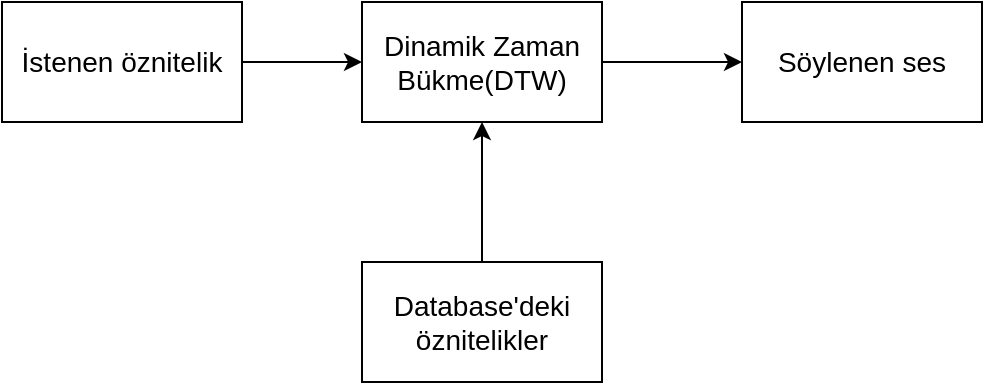<mxfile>
    <diagram id="S7qcN0G3c2DaG2_4hmXU" name="Page-3">
        <mxGraphModel dx="1114" dy="536" grid="1" gridSize="10" guides="1" tooltips="1" connect="1" arrows="1" fold="1" page="1" pageScale="1" pageWidth="850" pageHeight="1100" math="0" shadow="0">
            <root>
                <mxCell id="xrGv2aCNDoXnb4E7L6BZ-0"/>
                <mxCell id="xrGv2aCNDoXnb4E7L6BZ-1" parent="xrGv2aCNDoXnb4E7L6BZ-0"/>
                <mxCell id="xrGv2aCNDoXnb4E7L6BZ-4" value="" style="edgeStyle=none;html=1;fontSize=14;" edge="1" parent="xrGv2aCNDoXnb4E7L6BZ-1" source="xrGv2aCNDoXnb4E7L6BZ-2" target="xrGv2aCNDoXnb4E7L6BZ-3">
                    <mxGeometry relative="1" as="geometry"/>
                </mxCell>
                <mxCell id="xrGv2aCNDoXnb4E7L6BZ-2" value="İstenen öznitelik" style="rounded=0;whiteSpace=wrap;html=1;fontSize=14;fillColor=none;" vertex="1" parent="xrGv2aCNDoXnb4E7L6BZ-1">
                    <mxGeometry x="60" y="210" width="120" height="60" as="geometry"/>
                </mxCell>
                <mxCell id="xrGv2aCNDoXnb4E7L6BZ-8" value="" style="edgeStyle=none;html=1;fontSize=14;" edge="1" parent="xrGv2aCNDoXnb4E7L6BZ-1" source="xrGv2aCNDoXnb4E7L6BZ-3" target="xrGv2aCNDoXnb4E7L6BZ-7">
                    <mxGeometry relative="1" as="geometry"/>
                </mxCell>
                <mxCell id="xrGv2aCNDoXnb4E7L6BZ-3" value="Dinamik Zaman Bükme(DTW)" style="rounded=0;whiteSpace=wrap;html=1;fontSize=14;fillColor=none;" vertex="1" parent="xrGv2aCNDoXnb4E7L6BZ-1">
                    <mxGeometry x="240" y="210" width="120" height="60" as="geometry"/>
                </mxCell>
                <mxCell id="xrGv2aCNDoXnb4E7L6BZ-6" value="" style="edgeStyle=none;html=1;fontSize=14;" edge="1" parent="xrGv2aCNDoXnb4E7L6BZ-1" source="xrGv2aCNDoXnb4E7L6BZ-5" target="xrGv2aCNDoXnb4E7L6BZ-3">
                    <mxGeometry relative="1" as="geometry"/>
                </mxCell>
                <mxCell id="xrGv2aCNDoXnb4E7L6BZ-5" value="Database'deki öznitelikler" style="rounded=0;whiteSpace=wrap;html=1;fontSize=14;fillColor=none;" vertex="1" parent="xrGv2aCNDoXnb4E7L6BZ-1">
                    <mxGeometry x="240" y="340" width="120" height="60" as="geometry"/>
                </mxCell>
                <mxCell id="xrGv2aCNDoXnb4E7L6BZ-7" value="Söylenen ses" style="rounded=0;whiteSpace=wrap;html=1;fontSize=14;fillColor=none;" vertex="1" parent="xrGv2aCNDoXnb4E7L6BZ-1">
                    <mxGeometry x="430" y="210" width="120" height="60" as="geometry"/>
                </mxCell>
            </root>
        </mxGraphModel>
    </diagram>
    <diagram id="1Xgb2T_40Xff0Hn03tMb" name="Page-1">
        <mxGraphModel dx="1114" dy="536" grid="1" gridSize="10" guides="1" tooltips="1" connect="1" arrows="1" fold="1" page="1" pageScale="1" pageWidth="850" pageHeight="1100" math="0" shadow="0">
            <root>
                <mxCell id="0"/>
                <mxCell id="1" parent="0"/>
                <mxCell id="5" value="" style="edgeStyle=none;html=1;fontSize=14;fontStyle=1" parent="1" source="2" target="3" edge="1">
                    <mxGeometry relative="1" as="geometry"/>
                </mxCell>
                <mxCell id="2" value="Ayırma filtresi&lt;br style=&quot;font-size: 14px;&quot;&gt;(splitter)" style="rounded=0;whiteSpace=wrap;html=1;fillColor=none;fontSize=14;fontStyle=1" parent="1" vertex="1">
                    <mxGeometry x="260" y="210" width="120" height="60" as="geometry"/>
                </mxCell>
                <mxCell id="11" value="" style="edgeStyle=none;html=1;fontSize=14;fontStyle=1" edge="1" parent="1" source="3" target="10">
                    <mxGeometry relative="1" as="geometry"/>
                </mxCell>
                <mxCell id="3" value="Ortanca filtresi&lt;br&gt;(median filter)" style="rounded=0;whiteSpace=wrap;html=1;fillColor=none;fontSize=14;fontStyle=1" parent="1" vertex="1">
                    <mxGeometry x="430" y="210" width="120" height="60" as="geometry"/>
                </mxCell>
                <mxCell id="8" value="" style="curved=1;endArrow=classic;html=1;entryX=0;entryY=0.5;entryDx=0;entryDy=0;" parent="1" target="2" edge="1">
                    <mxGeometry width="50" height="50" relative="1" as="geometry">
                        <mxPoint x="80" y="240" as="sourcePoint"/>
                        <mxPoint x="220" y="210" as="targetPoint"/>
                        <Array as="points">
                            <mxPoint x="90" y="210"/>
                            <mxPoint x="90" y="260"/>
                            <mxPoint x="100" y="190"/>
                            <mxPoint x="110" y="280"/>
                            <mxPoint x="120" y="210"/>
                            <mxPoint x="130" y="260"/>
                            <mxPoint x="140" y="270"/>
                            <mxPoint x="160" y="220"/>
                            <mxPoint x="180" y="260"/>
                        </Array>
                    </mxGeometry>
                </mxCell>
                <mxCell id="9" value="Ses sinyali" style="text;html=1;strokeColor=none;fillColor=none;align=center;verticalAlign=middle;whiteSpace=wrap;rounded=0;fontStyle=1" parent="1" vertex="1">
                    <mxGeometry x="90" y="180" width="60" height="30" as="geometry"/>
                </mxCell>
                <mxCell id="13" value="" style="edgeStyle=none;html=1;fontSize=14;fontStyle=1" edge="1" parent="1" source="10" target="12">
                    <mxGeometry relative="1" as="geometry"/>
                </mxCell>
                <mxCell id="10" value="Ön vurgulama&lt;br&gt;(pre emphasis)" style="whiteSpace=wrap;html=1;rounded=0;fillColor=none;fontSize=14;fontStyle=1" vertex="1" parent="1">
                    <mxGeometry x="590" y="210" width="120" height="60" as="geometry"/>
                </mxCell>
                <mxCell id="15" value="" style="edgeStyle=none;html=1;fontSize=14;fontStyle=1" edge="1" parent="1" source="12" target="14">
                    <mxGeometry relative="1" as="geometry"/>
                </mxCell>
                <mxCell id="12" value="Çerçeveleme&lt;br&gt;(framing)" style="whiteSpace=wrap;html=1;rounded=0;fillColor=none;fontSize=14;fontStyle=1" vertex="1" parent="1">
                    <mxGeometry x="771" y="210" width="120" height="60" as="geometry"/>
                </mxCell>
                <mxCell id="24" style="edgeStyle=none;html=1;entryX=0.5;entryY=0;entryDx=0;entryDy=0;fontSize=14;fontStyle=1" edge="1" parent="1" source="14" target="16">
                    <mxGeometry relative="1" as="geometry"/>
                </mxCell>
                <mxCell id="14" value="Pencereleme&lt;br&gt;(windowing)" style="whiteSpace=wrap;html=1;rounded=0;fillColor=none;fontSize=14;fontStyle=1" vertex="1" parent="1">
                    <mxGeometry x="920" y="210" width="120" height="60" as="geometry"/>
                </mxCell>
                <mxCell id="19" value="" style="edgeStyle=none;html=1;fontSize=14;fontStyle=1" edge="1" parent="1" source="16" target="18">
                    <mxGeometry relative="1" as="geometry"/>
                </mxCell>
                <mxCell id="16" value="Ayrık Fourier Dönüşümü&lt;br&gt;(DFT)" style="whiteSpace=wrap;html=1;rounded=0;fillColor=none;fontSize=14;fontStyle=1" vertex="1" parent="1">
                    <mxGeometry x="920" y="340" width="120" height="60" as="geometry"/>
                </mxCell>
                <mxCell id="21" value="" style="edgeStyle=none;html=1;fontSize=14;fontStyle=1" edge="1" parent="1" source="18" target="20">
                    <mxGeometry relative="1" as="geometry"/>
                </mxCell>
                <mxCell id="18" value="Süzgeç dizileri&lt;br&gt;(Filter Bank)" style="whiteSpace=wrap;html=1;rounded=0;fillColor=none;fontSize=14;fontStyle=1" vertex="1" parent="1">
                    <mxGeometry x="771" y="340" width="120" height="60" as="geometry"/>
                </mxCell>
                <mxCell id="23" value="" style="edgeStyle=none;html=1;fontSize=14;fontStyle=1" edge="1" parent="1" source="20" target="22">
                    <mxGeometry relative="1" as="geometry"/>
                </mxCell>
                <mxCell id="20" value="Ayrık kosinüs dönüşümü&lt;br&gt;(DCT)" style="whiteSpace=wrap;html=1;rounded=0;fillColor=none;fontSize=14;fontStyle=1" vertex="1" parent="1">
                    <mxGeometry x="591" y="340" width="120" height="60" as="geometry"/>
                </mxCell>
                <mxCell id="27" value="" style="edgeStyle=none;html=1;fontSize=14;fontStyle=1" edge="1" parent="1" source="22" target="26">
                    <mxGeometry relative="1" as="geometry"/>
                </mxCell>
                <mxCell id="22" value="Sinüsoidal yükseltici&lt;br&gt;(Lifting)" style="whiteSpace=wrap;html=1;rounded=0;fillColor=none;fontSize=14;fontStyle=1" vertex="1" parent="1">
                    <mxGeometry x="431" y="340" width="120" height="60" as="geometry"/>
                </mxCell>
                <mxCell id="26" value="MFCC Katsayıları" style="whiteSpace=wrap;html=1;rounded=0;fillColor=none;fontSize=14;fontStyle=1" vertex="1" parent="1">
                    <mxGeometry x="260" y="340" width="120" height="60" as="geometry"/>
                </mxCell>
            </root>
        </mxGraphModel>
    </diagram>
    <diagram id="WzhCbLutiCFzCsoijqzT" name="Ayırma Filtresi">
        <mxGraphModel dx="2198" dy="670" grid="0" gridSize="10" guides="1" tooltips="1" connect="1" arrows="1" fold="1" page="0" pageScale="1" pageWidth="850" pageHeight="1100" math="0" shadow="0">
            <root>
                <mxCell id="sADMjP2y48iHkRB2zlZz-0"/>
                <mxCell id="sADMjP2y48iHkRB2zlZz-1" parent="sADMjP2y48iHkRB2zlZz-0"/>
                <mxCell id="sADMjP2y48iHkRB2zlZz-28" value="E" style="edgeStyle=none;html=1;" parent="sADMjP2y48iHkRB2zlZz-1" source="sADMjP2y48iHkRB2zlZz-2" target="sADMjP2y48iHkRB2zlZz-27" edge="1">
                    <mxGeometry relative="1" as="geometry"/>
                </mxCell>
                <mxCell id="lNQmSSE8TzZGQDu_Qzg7-15" value="H" style="edgeStyle=none;html=1;" edge="1" parent="sADMjP2y48iHkRB2zlZz-1" source="sADMjP2y48iHkRB2zlZz-2" target="lNQmSSE8TzZGQDu_Qzg7-14">
                    <mxGeometry relative="1" as="geometry"/>
                </mxCell>
                <mxCell id="sADMjP2y48iHkRB2zlZz-2" value="|signal[i]|&amp;gt;th" style="rhombus;whiteSpace=wrap;html=1;fillColor=default;" parent="sADMjP2y48iHkRB2zlZz-1" vertex="1">
                    <mxGeometry x="280" y="200" width="120" height="110" as="geometry"/>
                </mxCell>
                <mxCell id="sADMjP2y48iHkRB2zlZz-13" style="edgeStyle=none;html=1;entryX=0.5;entryY=0;entryDx=0;entryDy=0;" parent="sADMjP2y48iHkRB2zlZz-1" source="sADMjP2y48iHkRB2zlZz-8" target="sADMjP2y48iHkRB2zlZz-2" edge="1">
                    <mxGeometry relative="1" as="geometry">
                        <Array as="points">
                            <mxPoint x="340" y="130"/>
                        </Array>
                    </mxGeometry>
                </mxCell>
                <mxCell id="sADMjP2y48iHkRB2zlZz-8" value="i=i+1" style="whiteSpace=wrap;html=1;" parent="sADMjP2y48iHkRB2zlZz-1" vertex="1">
                    <mxGeometry x="315" y="100" width="50" height="60" as="geometry"/>
                </mxCell>
                <mxCell id="lNQmSSE8TzZGQDu_Qzg7-33" value="" style="edgeStyle=none;html=1;" edge="1" parent="sADMjP2y48iHkRB2zlZz-1" source="sADMjP2y48iHkRB2zlZz-11" target="lNQmSSE8TzZGQDu_Qzg7-32">
                    <mxGeometry relative="1" as="geometry"/>
                </mxCell>
                <mxCell id="sADMjP2y48iHkRB2zlZz-11" value="th&lt;br&gt;signals&lt;br&gt;out = []&lt;br&gt;kelime=False&lt;br&gt;n_samples = []&lt;br&gt;k=0" style="shape=parallelogram;perimeter=parallelogramPerimeter;whiteSpace=wrap;html=1;fixedSize=1;fillColor=default;" parent="sADMjP2y48iHkRB2zlZz-1" vertex="1">
                    <mxGeometry x="-540" y="207.5" width="120" height="95" as="geometry"/>
                </mxCell>
                <mxCell id="sADMjP2y48iHkRB2zlZz-17" value="H" style="edgeStyle=none;html=1;entryX=0.5;entryY=1;entryDx=0;entryDy=0;" parent="sADMjP2y48iHkRB2zlZz-1" source="sADMjP2y48iHkRB2zlZz-15" edge="1">
                    <mxGeometry relative="1" as="geometry">
                        <mxPoint x="825" y="160" as="targetPoint"/>
                    </mxGeometry>
                </mxCell>
                <mxCell id="lNQmSSE8TzZGQDu_Qzg7-37" value="" style="edgeStyle=none;html=1;" edge="1" parent="sADMjP2y48iHkRB2zlZz-1" source="sADMjP2y48iHkRB2zlZz-15" target="lNQmSSE8TzZGQDu_Qzg7-36">
                    <mxGeometry relative="1" as="geometry">
                        <Array as="points">
                            <mxPoint x="820" y="620"/>
                        </Array>
                    </mxGeometry>
                </mxCell>
                <mxCell id="sADMjP2y48iHkRB2zlZz-15" value="İ=sinyalin uzunluğu" style="rhombus;whiteSpace=wrap;html=1;fillColor=default;" parent="sADMjP2y48iHkRB2zlZz-1" vertex="1">
                    <mxGeometry x="765" y="200" width="120" height="110" as="geometry"/>
                </mxCell>
                <mxCell id="sADMjP2y48iHkRB2zlZz-30" style="edgeStyle=none;html=1;entryX=1;entryY=0.5;entryDx=0;entryDy=0;" parent="sADMjP2y48iHkRB2zlZz-1" source="sADMjP2y48iHkRB2zlZz-25" target="sADMjP2y48iHkRB2zlZz-8" edge="1">
                    <mxGeometry relative="1" as="geometry"/>
                </mxCell>
                <mxCell id="sADMjP2y48iHkRB2zlZz-25" value="n_samples ekle len(signal)" style="whiteSpace=wrap;html=1;" parent="sADMjP2y48iHkRB2zlZz-1" vertex="1">
                    <mxGeometry x="765" y="100" width="120" height="60" as="geometry"/>
                </mxCell>
                <mxCell id="lNQmSSE8TzZGQDu_Qzg7-4" value="" style="edgeStyle=none;html=1;" edge="1" parent="sADMjP2y48iHkRB2zlZz-1" source="sADMjP2y48iHkRB2zlZz-27" target="lNQmSSE8TzZGQDu_Qzg7-3">
                    <mxGeometry relative="1" as="geometry"/>
                </mxCell>
                <mxCell id="sADMjP2y48iHkRB2zlZz-27" value="out[j][i]=signal[i]" style="whiteSpace=wrap;html=1;" parent="sADMjP2y48iHkRB2zlZz-1" vertex="1">
                    <mxGeometry x="435" y="225" width="90" height="60" as="geometry"/>
                </mxCell>
                <mxCell id="lNQmSSE8TzZGQDu_Qzg7-5" style="edgeStyle=none;html=1;entryX=0;entryY=0.5;entryDx=0;entryDy=0;" edge="1" parent="sADMjP2y48iHkRB2zlZz-1" source="lNQmSSE8TzZGQDu_Qzg7-3" target="sADMjP2y48iHkRB2zlZz-15">
                    <mxGeometry relative="1" as="geometry"/>
                </mxCell>
                <mxCell id="lNQmSSE8TzZGQDu_Qzg7-3" value="kelime=True" style="whiteSpace=wrap;html=1;" vertex="1" parent="sADMjP2y48iHkRB2zlZz-1">
                    <mxGeometry x="590" y="225" width="120" height="60" as="geometry"/>
                </mxCell>
                <mxCell id="lNQmSSE8TzZGQDu_Qzg7-19" style="edgeStyle=none;html=1;entryX=0.75;entryY=1;entryDx=0;entryDy=0;" edge="1" parent="sADMjP2y48iHkRB2zlZz-1" source="lNQmSSE8TzZGQDu_Qzg7-14" target="lNQmSSE8TzZGQDu_Qzg7-25">
                    <mxGeometry relative="1" as="geometry">
                        <Array as="points">
                            <mxPoint x="230" y="405"/>
                        </Array>
                    </mxGeometry>
                </mxCell>
                <mxCell id="lNQmSSE8TzZGQDu_Qzg7-20" value="H" style="edgeLabel;html=1;align=center;verticalAlign=middle;resizable=0;points=[];" vertex="1" connectable="0" parent="lNQmSSE8TzZGQDu_Qzg7-19">
                    <mxGeometry x="-0.218" y="1" relative="1" as="geometry">
                        <mxPoint as="offset"/>
                    </mxGeometry>
                </mxCell>
                <mxCell id="lNQmSSE8TzZGQDu_Qzg7-23" value="E" style="edgeStyle=none;html=1;" edge="1" parent="sADMjP2y48iHkRB2zlZz-1" source="lNQmSSE8TzZGQDu_Qzg7-14" target="lNQmSSE8TzZGQDu_Qzg7-22">
                    <mxGeometry relative="1" as="geometry"/>
                </mxCell>
                <mxCell id="lNQmSSE8TzZGQDu_Qzg7-14" value="kelime" style="rhombus;whiteSpace=wrap;html=1;fillColor=default;" vertex="1" parent="sADMjP2y48iHkRB2zlZz-1">
                    <mxGeometry x="280" y="350" width="120" height="110" as="geometry"/>
                </mxCell>
                <mxCell id="lNQmSSE8TzZGQDu_Qzg7-24" style="edgeStyle=none;html=1;entryX=0.25;entryY=1;entryDx=0;entryDy=0;" edge="1" parent="sADMjP2y48iHkRB2zlZz-1" source="lNQmSSE8TzZGQDu_Qzg7-22" target="lNQmSSE8TzZGQDu_Qzg7-25">
                    <mxGeometry relative="1" as="geometry">
                        <Array as="points">
                            <mxPoint x="170" y="520"/>
                        </Array>
                    </mxGeometry>
                </mxCell>
                <mxCell id="lNQmSSE8TzZGQDu_Qzg7-22" value="j+=1&lt;br&gt;kelime=false" style="whiteSpace=wrap;html=1;" vertex="1" parent="sADMjP2y48iHkRB2zlZz-1">
                    <mxGeometry x="280" y="490" width="120" height="60" as="geometry"/>
                </mxCell>
                <mxCell id="lNQmSSE8TzZGQDu_Qzg7-27" value="" style="edgeStyle=none;html=1;" edge="1" parent="sADMjP2y48iHkRB2zlZz-1" source="lNQmSSE8TzZGQDu_Qzg7-25" target="sADMjP2y48iHkRB2zlZz-2">
                    <mxGeometry relative="1" as="geometry"/>
                </mxCell>
                <mxCell id="lNQmSSE8TzZGQDu_Qzg7-25" value="i=0" style="shape=parallelogram;perimeter=parallelogramPerimeter;whiteSpace=wrap;html=1;fixedSize=1;" vertex="1" parent="sADMjP2y48iHkRB2zlZz-1">
                    <mxGeometry x="140" y="225" width="120" height="60" as="geometry"/>
                </mxCell>
                <mxCell id="lNQmSSE8TzZGQDu_Qzg7-40" value="" style="edgeStyle=none;html=1;" edge="1" parent="sADMjP2y48iHkRB2zlZz-1" source="lNQmSSE8TzZGQDu_Qzg7-32" target="lNQmSSE8TzZGQDu_Qzg7-39">
                    <mxGeometry relative="1" as="geometry"/>
                </mxCell>
                <mxCell id="lNQmSSE8TzZGQDu_Qzg7-32" value="signals[k]=signal" style="whiteSpace=wrap;html=1;" vertex="1" parent="sADMjP2y48iHkRB2zlZz-1">
                    <mxGeometry x="-380" y="225" width="120" height="60" as="geometry"/>
                </mxCell>
                <mxCell id="lNQmSSE8TzZGQDu_Qzg7-38" style="edgeStyle=none;html=1;entryX=0.5;entryY=1;entryDx=0;entryDy=0;" edge="1" parent="sADMjP2y48iHkRB2zlZz-1" source="lNQmSSE8TzZGQDu_Qzg7-36" target="lNQmSSE8TzZGQDu_Qzg7-32">
                    <mxGeometry relative="1" as="geometry">
                        <Array as="points">
                            <mxPoint x="-320" y="620"/>
                        </Array>
                    </mxGeometry>
                </mxCell>
                <mxCell id="lNQmSSE8TzZGQDu_Qzg7-36" value="k+=1" style="whiteSpace=wrap;html=1;" vertex="1" parent="sADMjP2y48iHkRB2zlZz-1">
                    <mxGeometry x="380" y="590" width="120" height="60" as="geometry"/>
                </mxCell>
                <mxCell id="lNQmSSE8TzZGQDu_Qzg7-44" value="" style="edgeStyle=none;html=1;" edge="1" parent="sADMjP2y48iHkRB2zlZz-1" source="lNQmSSE8TzZGQDu_Qzg7-39" target="lNQmSSE8TzZGQDu_Qzg7-43">
                    <mxGeometry relative="1" as="geometry"/>
                </mxCell>
                <mxCell id="lNQmSSE8TzZGQDu_Qzg7-39" value="n_samples'a ekle len(signal)" style="whiteSpace=wrap;html=1;" vertex="1" parent="sADMjP2y48iHkRB2zlZz-1">
                    <mxGeometry x="-220" y="225" width="120" height="60" as="geometry"/>
                </mxCell>
                <mxCell id="lNQmSSE8TzZGQDu_Qzg7-45" style="edgeStyle=none;html=1;entryX=0;entryY=0.5;entryDx=0;entryDy=0;" edge="1" parent="sADMjP2y48iHkRB2zlZz-1" source="lNQmSSE8TzZGQDu_Qzg7-43" target="lNQmSSE8TzZGQDu_Qzg7-25">
                    <mxGeometry relative="1" as="geometry"/>
                </mxCell>
                <mxCell id="lNQmSSE8TzZGQDu_Qzg7-46" value="H" style="edgeLabel;html=1;align=center;verticalAlign=middle;resizable=0;points=[];" vertex="1" connectable="0" parent="lNQmSSE8TzZGQDu_Qzg7-45">
                    <mxGeometry x="-0.275" y="3" relative="1" as="geometry">
                        <mxPoint as="offset"/>
                    </mxGeometry>
                </mxCell>
                <mxCell id="lNQmSSE8TzZGQDu_Qzg7-48" value="" style="edgeStyle=none;html=1;" edge="1" parent="sADMjP2y48iHkRB2zlZz-1" source="lNQmSSE8TzZGQDu_Qzg7-43" target="lNQmSSE8TzZGQDu_Qzg7-47">
                    <mxGeometry relative="1" as="geometry"/>
                </mxCell>
                <mxCell id="lNQmSSE8TzZGQDu_Qzg7-43" value="k=len(signals)" style="rhombus;whiteSpace=wrap;html=1;fillColor=default;" vertex="1" parent="sADMjP2y48iHkRB2zlZz-1">
                    <mxGeometry x="-50" y="200" width="120" height="110" as="geometry"/>
                </mxCell>
                <mxCell id="lNQmSSE8TzZGQDu_Qzg7-47" value="Bitir&lt;br&gt;return out,n_samples" style="rounded=1;whiteSpace=wrap;html=1;" vertex="1" parent="sADMjP2y48iHkRB2zlZz-1">
                    <mxGeometry x="-50" y="35" width="120" height="60" as="geometry"/>
                </mxCell>
            </root>
        </mxGraphModel>
    </diagram>
</mxfile>